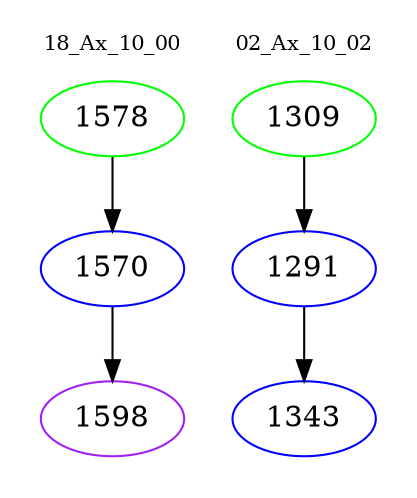 digraph{
subgraph cluster_0 {
color = white
label = "18_Ax_10_00";
fontsize=10;
T0_1578 [label="1578", color="green"]
T0_1578 -> T0_1570 [color="black"]
T0_1570 [label="1570", color="blue"]
T0_1570 -> T0_1598 [color="black"]
T0_1598 [label="1598", color="purple"]
}
subgraph cluster_1 {
color = white
label = "02_Ax_10_02";
fontsize=10;
T1_1309 [label="1309", color="green"]
T1_1309 -> T1_1291 [color="black"]
T1_1291 [label="1291", color="blue"]
T1_1291 -> T1_1343 [color="black"]
T1_1343 [label="1343", color="blue"]
}
}
